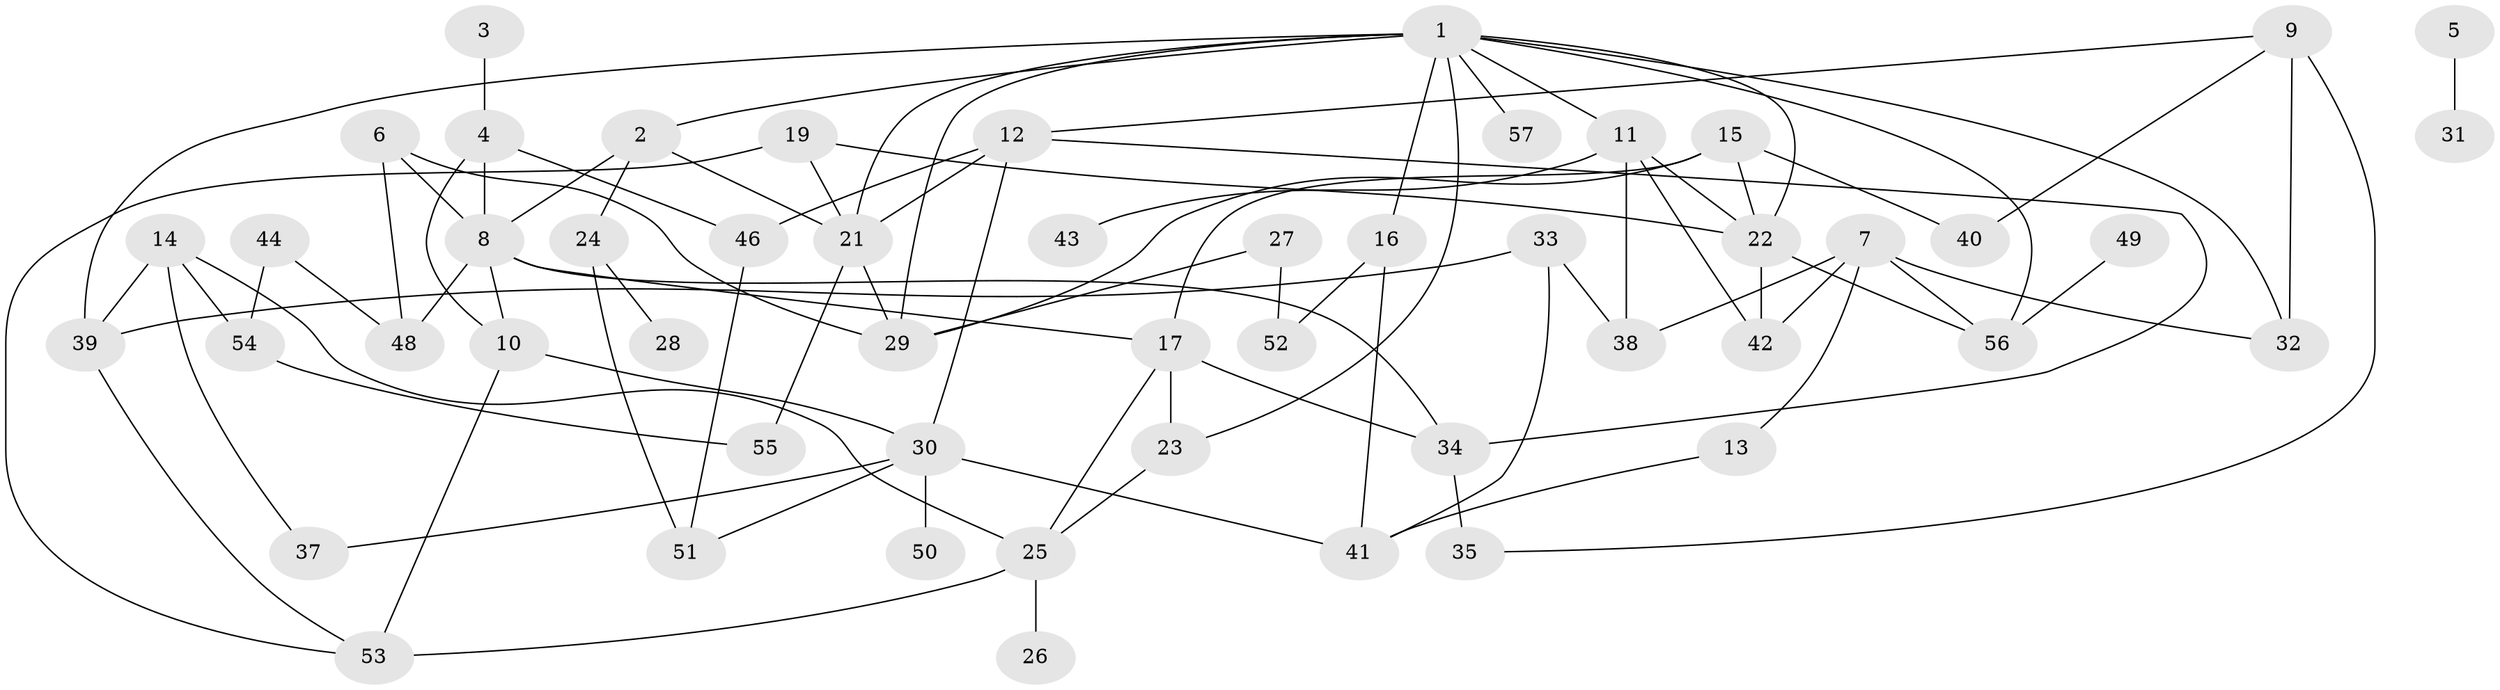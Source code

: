 // original degree distribution, {4: 0.16666666666666666, 3: 0.2543859649122807, 2: 0.23684210526315788, 1: 0.21052631578947367, 5: 0.08771929824561403, 0: 0.03508771929824561, 7: 0.008771929824561403}
// Generated by graph-tools (version 1.1) at 2025/48/03/04/25 22:48:20]
// undirected, 52 vertices, 87 edges
graph export_dot {
  node [color=gray90,style=filled];
  1;
  2;
  3;
  4;
  5;
  6;
  7;
  8;
  9;
  10;
  11;
  12;
  13;
  14;
  15;
  16;
  17;
  19;
  21;
  22;
  23;
  24;
  25;
  26;
  27;
  28;
  29;
  30;
  31;
  32;
  33;
  34;
  35;
  37;
  38;
  39;
  40;
  41;
  42;
  43;
  44;
  46;
  48;
  49;
  50;
  51;
  52;
  53;
  54;
  55;
  56;
  57;
  1 -- 2 [weight=1.0];
  1 -- 11 [weight=1.0];
  1 -- 16 [weight=1.0];
  1 -- 21 [weight=1.0];
  1 -- 22 [weight=1.0];
  1 -- 23 [weight=1.0];
  1 -- 29 [weight=1.0];
  1 -- 32 [weight=1.0];
  1 -- 39 [weight=1.0];
  1 -- 56 [weight=1.0];
  1 -- 57 [weight=1.0];
  2 -- 8 [weight=1.0];
  2 -- 21 [weight=1.0];
  2 -- 24 [weight=1.0];
  3 -- 4 [weight=1.0];
  4 -- 8 [weight=3.0];
  4 -- 10 [weight=1.0];
  4 -- 46 [weight=1.0];
  5 -- 31 [weight=1.0];
  6 -- 8 [weight=1.0];
  6 -- 29 [weight=2.0];
  6 -- 48 [weight=1.0];
  7 -- 13 [weight=1.0];
  7 -- 32 [weight=1.0];
  7 -- 38 [weight=1.0];
  7 -- 42 [weight=1.0];
  7 -- 56 [weight=1.0];
  8 -- 10 [weight=1.0];
  8 -- 17 [weight=1.0];
  8 -- 34 [weight=1.0];
  8 -- 48 [weight=1.0];
  9 -- 12 [weight=1.0];
  9 -- 32 [weight=1.0];
  9 -- 35 [weight=1.0];
  9 -- 40 [weight=1.0];
  10 -- 30 [weight=1.0];
  10 -- 53 [weight=1.0];
  11 -- 22 [weight=1.0];
  11 -- 38 [weight=2.0];
  11 -- 42 [weight=1.0];
  11 -- 43 [weight=1.0];
  12 -- 21 [weight=1.0];
  12 -- 30 [weight=1.0];
  12 -- 34 [weight=1.0];
  12 -- 46 [weight=1.0];
  13 -- 41 [weight=1.0];
  14 -- 25 [weight=1.0];
  14 -- 37 [weight=1.0];
  14 -- 39 [weight=1.0];
  14 -- 54 [weight=1.0];
  15 -- 17 [weight=1.0];
  15 -- 22 [weight=1.0];
  15 -- 29 [weight=1.0];
  15 -- 40 [weight=1.0];
  16 -- 41 [weight=1.0];
  16 -- 52 [weight=1.0];
  17 -- 23 [weight=1.0];
  17 -- 25 [weight=1.0];
  17 -- 34 [weight=1.0];
  19 -- 21 [weight=1.0];
  19 -- 22 [weight=1.0];
  19 -- 53 [weight=1.0];
  21 -- 29 [weight=1.0];
  21 -- 55 [weight=1.0];
  22 -- 42 [weight=1.0];
  22 -- 56 [weight=1.0];
  23 -- 25 [weight=1.0];
  24 -- 28 [weight=1.0];
  24 -- 51 [weight=1.0];
  25 -- 26 [weight=1.0];
  25 -- 53 [weight=1.0];
  27 -- 29 [weight=1.0];
  27 -- 52 [weight=1.0];
  30 -- 37 [weight=1.0];
  30 -- 41 [weight=1.0];
  30 -- 50 [weight=1.0];
  30 -- 51 [weight=1.0];
  33 -- 38 [weight=1.0];
  33 -- 39 [weight=1.0];
  33 -- 41 [weight=1.0];
  34 -- 35 [weight=1.0];
  39 -- 53 [weight=1.0];
  44 -- 48 [weight=1.0];
  44 -- 54 [weight=1.0];
  46 -- 51 [weight=1.0];
  49 -- 56 [weight=1.0];
  54 -- 55 [weight=1.0];
}
